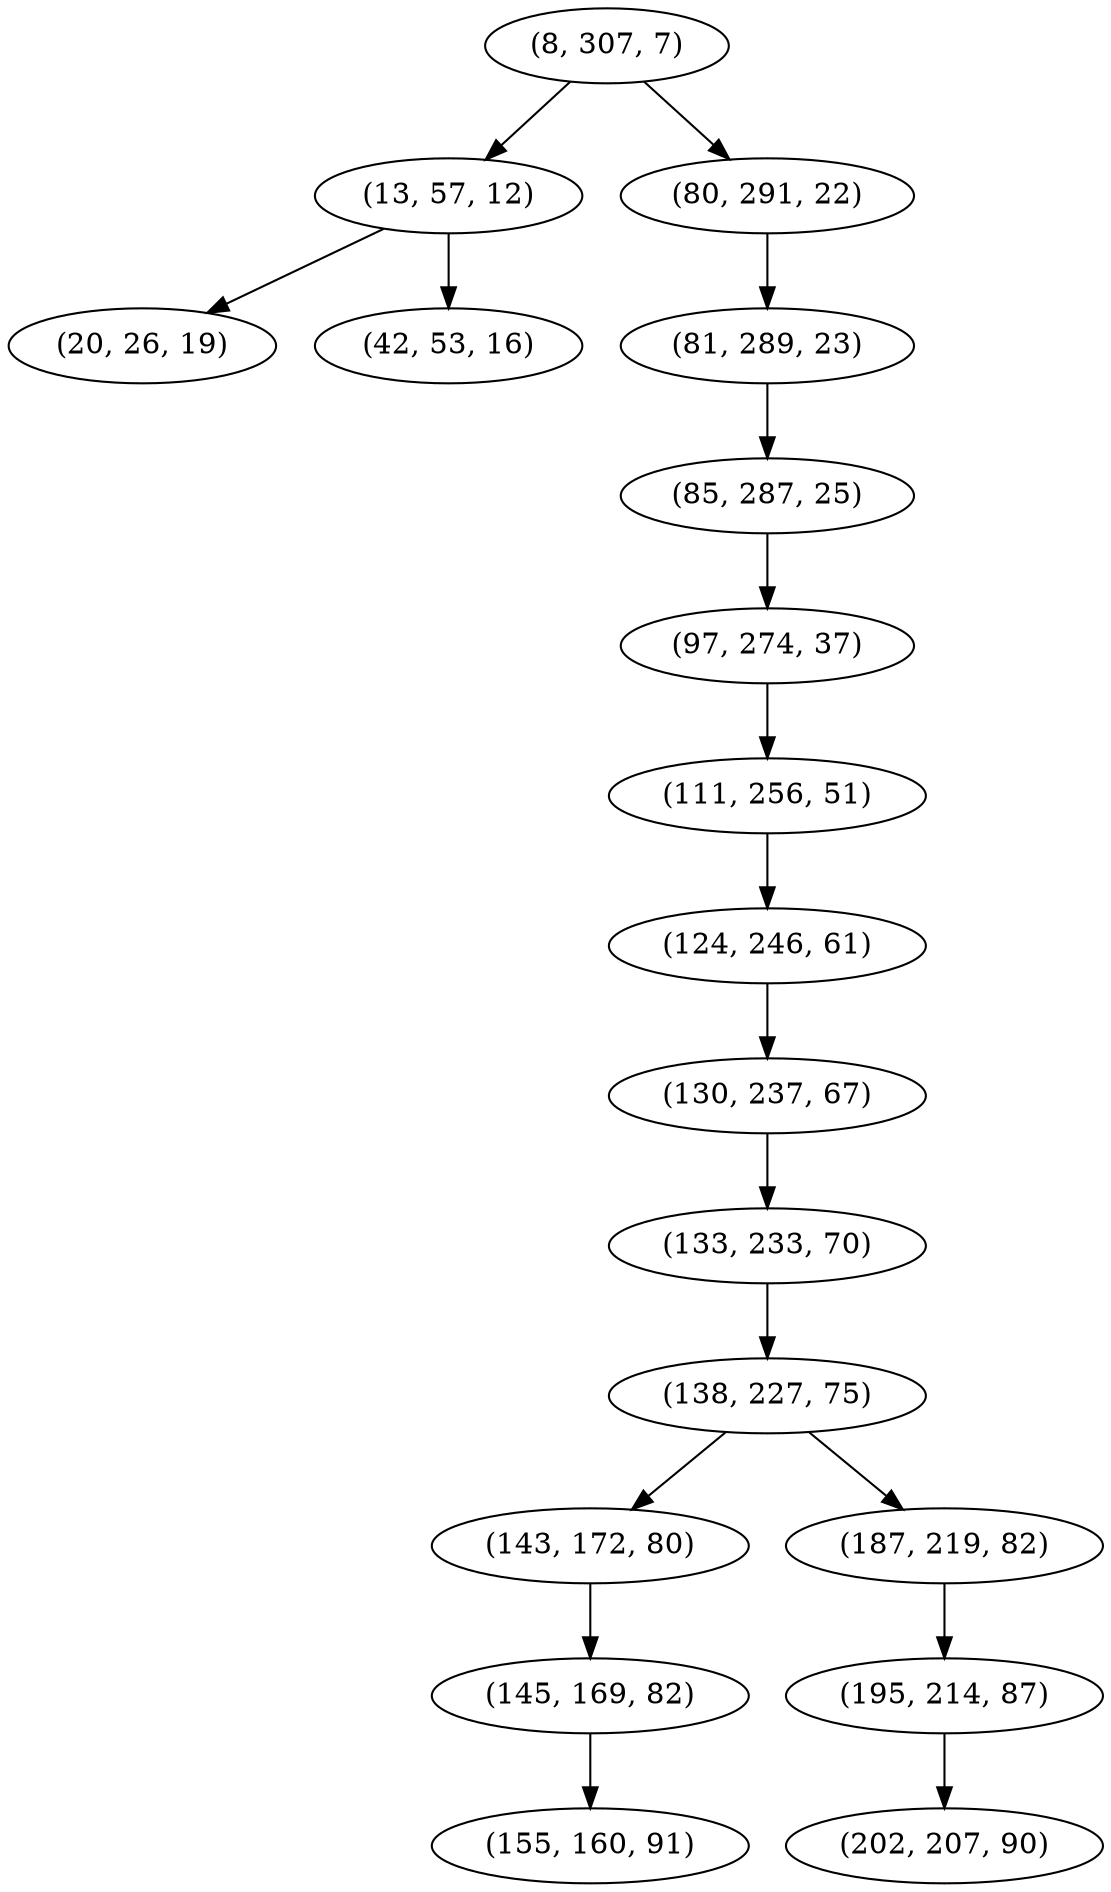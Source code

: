 digraph tree {
    "(8, 307, 7)";
    "(13, 57, 12)";
    "(20, 26, 19)";
    "(42, 53, 16)";
    "(80, 291, 22)";
    "(81, 289, 23)";
    "(85, 287, 25)";
    "(97, 274, 37)";
    "(111, 256, 51)";
    "(124, 246, 61)";
    "(130, 237, 67)";
    "(133, 233, 70)";
    "(138, 227, 75)";
    "(143, 172, 80)";
    "(145, 169, 82)";
    "(155, 160, 91)";
    "(187, 219, 82)";
    "(195, 214, 87)";
    "(202, 207, 90)";
    "(8, 307, 7)" -> "(13, 57, 12)";
    "(8, 307, 7)" -> "(80, 291, 22)";
    "(13, 57, 12)" -> "(20, 26, 19)";
    "(13, 57, 12)" -> "(42, 53, 16)";
    "(80, 291, 22)" -> "(81, 289, 23)";
    "(81, 289, 23)" -> "(85, 287, 25)";
    "(85, 287, 25)" -> "(97, 274, 37)";
    "(97, 274, 37)" -> "(111, 256, 51)";
    "(111, 256, 51)" -> "(124, 246, 61)";
    "(124, 246, 61)" -> "(130, 237, 67)";
    "(130, 237, 67)" -> "(133, 233, 70)";
    "(133, 233, 70)" -> "(138, 227, 75)";
    "(138, 227, 75)" -> "(143, 172, 80)";
    "(138, 227, 75)" -> "(187, 219, 82)";
    "(143, 172, 80)" -> "(145, 169, 82)";
    "(145, 169, 82)" -> "(155, 160, 91)";
    "(187, 219, 82)" -> "(195, 214, 87)";
    "(195, 214, 87)" -> "(202, 207, 90)";
}
